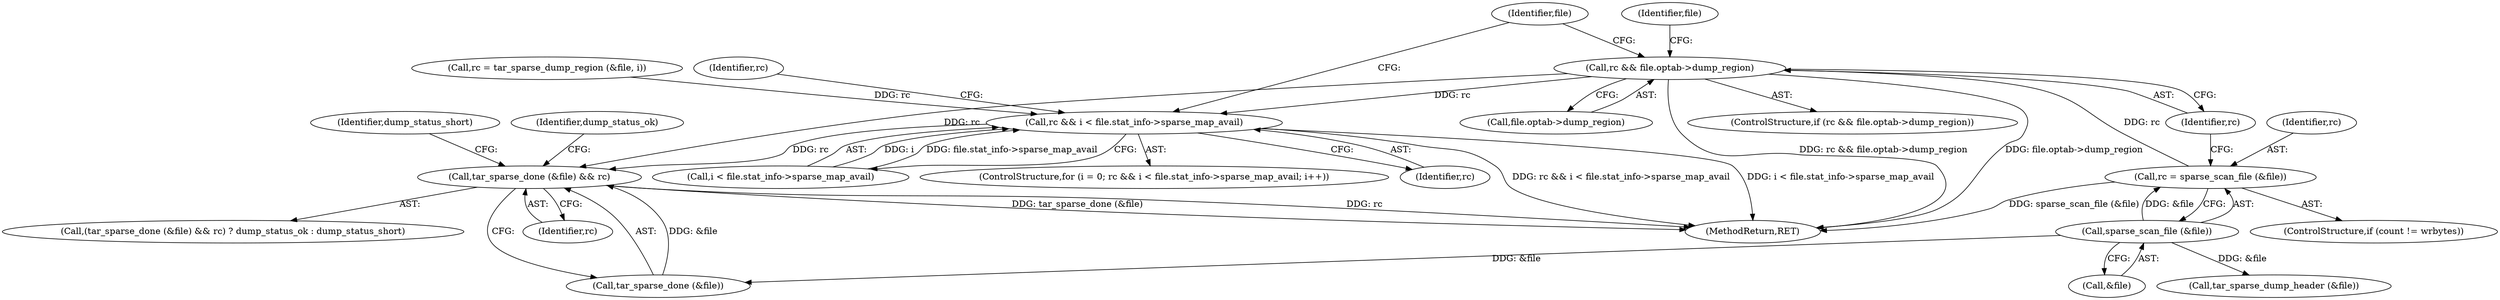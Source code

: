 digraph "0_savannah_c15c42ccd1e2377945fd0414eca1a49294bff454@pointer" {
"1000428" [label="(Call,rc && file.optab->dump_region)"];
"1000422" [label="(Call,rc = sparse_scan_file (&file))"];
"1000424" [label="(Call,sparse_scan_file (&file))"];
"1000471" [label="(Call,rc && i < file.stat_info->sparse_map_avail)"];
"1000500" [label="(Call,tar_sparse_done (&file) && rc)"];
"1000500" [label="(Call,tar_sparse_done (&file) && rc)"];
"1000423" [label="(Identifier,rc)"];
"1000467" [label="(ControlStructure,for (i = 0; rc && i < file.stat_info->sparse_map_avail; i++))"];
"1000472" [label="(Identifier,rc)"];
"1000473" [label="(Call,i < file.stat_info->sparse_map_avail)"];
"1000499" [label="(Call,(tar_sparse_done (&file) && rc) ? dump_status_ok : dump_status_short)"];
"1000438" [label="(Identifier,file)"];
"1000483" [label="(Identifier,rc)"];
"1000501" [label="(Call,tar_sparse_done (&file))"];
"1000422" [label="(Call,rc = sparse_scan_file (&file))"];
"1000425" [label="(Call,&file)"];
"1000492" [label="(Identifier,file)"];
"1000482" [label="(Call,rc = tar_sparse_dump_region (&file, i))"];
"1000427" [label="(ControlStructure,if (rc && file.optab->dump_region))"];
"1000506" [label="(Identifier,dump_status_short)"];
"1000418" [label="(ControlStructure,if (count != wrbytes))"];
"1000429" [label="(Identifier,rc)"];
"1000504" [label="(Identifier,rc)"];
"1000507" [label="(MethodReturn,RET)"];
"1000428" [label="(Call,rc && file.optab->dump_region)"];
"1000471" [label="(Call,rc && i < file.stat_info->sparse_map_avail)"];
"1000436" [label="(Call,tar_sparse_dump_header (&file))"];
"1000424" [label="(Call,sparse_scan_file (&file))"];
"1000430" [label="(Call,file.optab->dump_region)"];
"1000505" [label="(Identifier,dump_status_ok)"];
"1000428" -> "1000427"  [label="AST: "];
"1000428" -> "1000429"  [label="CFG: "];
"1000428" -> "1000430"  [label="CFG: "];
"1000429" -> "1000428"  [label="AST: "];
"1000430" -> "1000428"  [label="AST: "];
"1000438" -> "1000428"  [label="CFG: "];
"1000492" -> "1000428"  [label="CFG: "];
"1000428" -> "1000507"  [label="DDG: rc && file.optab->dump_region"];
"1000428" -> "1000507"  [label="DDG: file.optab->dump_region"];
"1000422" -> "1000428"  [label="DDG: rc"];
"1000428" -> "1000471"  [label="DDG: rc"];
"1000428" -> "1000500"  [label="DDG: rc"];
"1000422" -> "1000418"  [label="AST: "];
"1000422" -> "1000424"  [label="CFG: "];
"1000423" -> "1000422"  [label="AST: "];
"1000424" -> "1000422"  [label="AST: "];
"1000429" -> "1000422"  [label="CFG: "];
"1000422" -> "1000507"  [label="DDG: sparse_scan_file (&file)"];
"1000424" -> "1000422"  [label="DDG: &file"];
"1000424" -> "1000425"  [label="CFG: "];
"1000425" -> "1000424"  [label="AST: "];
"1000424" -> "1000436"  [label="DDG: &file"];
"1000424" -> "1000501"  [label="DDG: &file"];
"1000471" -> "1000467"  [label="AST: "];
"1000471" -> "1000472"  [label="CFG: "];
"1000471" -> "1000473"  [label="CFG: "];
"1000472" -> "1000471"  [label="AST: "];
"1000473" -> "1000471"  [label="AST: "];
"1000483" -> "1000471"  [label="CFG: "];
"1000492" -> "1000471"  [label="CFG: "];
"1000471" -> "1000507"  [label="DDG: i < file.stat_info->sparse_map_avail"];
"1000471" -> "1000507"  [label="DDG: rc && i < file.stat_info->sparse_map_avail"];
"1000482" -> "1000471"  [label="DDG: rc"];
"1000473" -> "1000471"  [label="DDG: i"];
"1000473" -> "1000471"  [label="DDG: file.stat_info->sparse_map_avail"];
"1000471" -> "1000500"  [label="DDG: rc"];
"1000500" -> "1000499"  [label="AST: "];
"1000500" -> "1000501"  [label="CFG: "];
"1000500" -> "1000504"  [label="CFG: "];
"1000501" -> "1000500"  [label="AST: "];
"1000504" -> "1000500"  [label="AST: "];
"1000505" -> "1000500"  [label="CFG: "];
"1000506" -> "1000500"  [label="CFG: "];
"1000500" -> "1000507"  [label="DDG: tar_sparse_done (&file)"];
"1000500" -> "1000507"  [label="DDG: rc"];
"1000501" -> "1000500"  [label="DDG: &file"];
}
